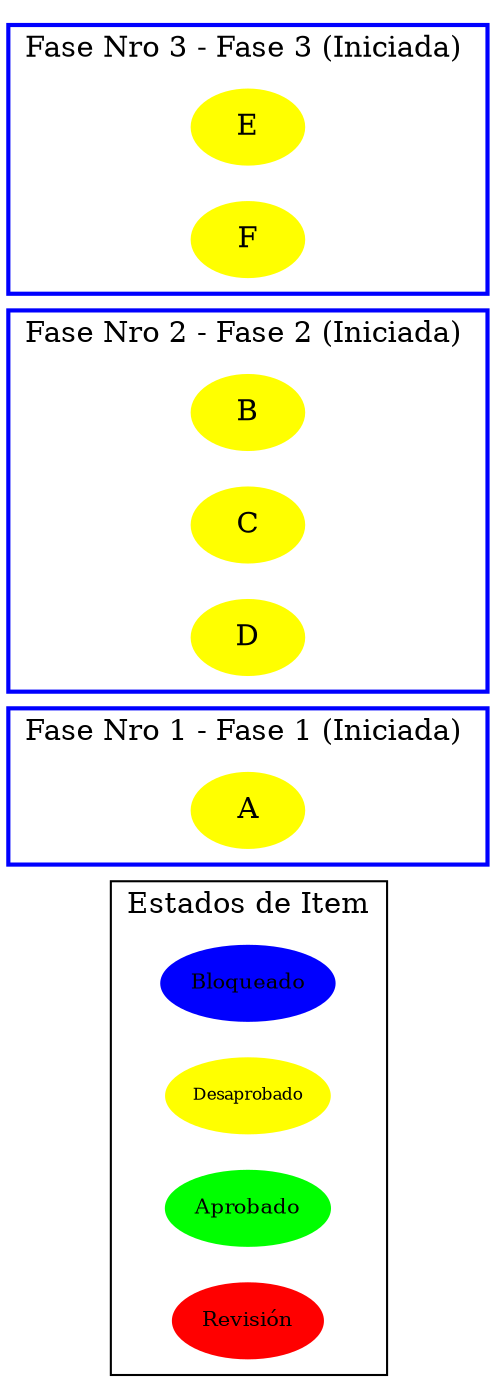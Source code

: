 digraph G {
     // Informacion de Proyecto
     subgraph cluster0 {
         label = "Estados de Item";
         color=black;
         Bloqueado[style=filled, width="1", color=blue, fontsize=10];
         Desaprobado[style=filled, width="1", color=yellow,fontsize=8];
         Aprobado[style=filled, width="1", color=green,fontsize=10];
         Revisión[style=filled, width="1", color=red,fontsize=10];
     }
     // Fases
     rankdir=LR;//orientacion
     ranksep=1.0;//separacion
     subgraph cluster1 {
         label = "Fase Nro 1 - Fase 1 (Iniciada) ";
         style=bold;
         color=blue;
             A[style=filled, color=yellow];
     }
     subgraph cluster2 {
         label = "Fase Nro 2 - Fase 2 (Iniciada) ";
         style=bold;
         color=blue;
             B[style=filled, color=yellow];
             C[style=filled, color=yellow];
             D[style=filled, color=yellow];
     }
     subgraph cluster3 {
         label = "Fase Nro 3 - Fase 3 (Iniciada) ";
         style=bold;
         color=blue;
             E[style=filled, color=yellow];
             F[style=filled, color=yellow];
     }
}
